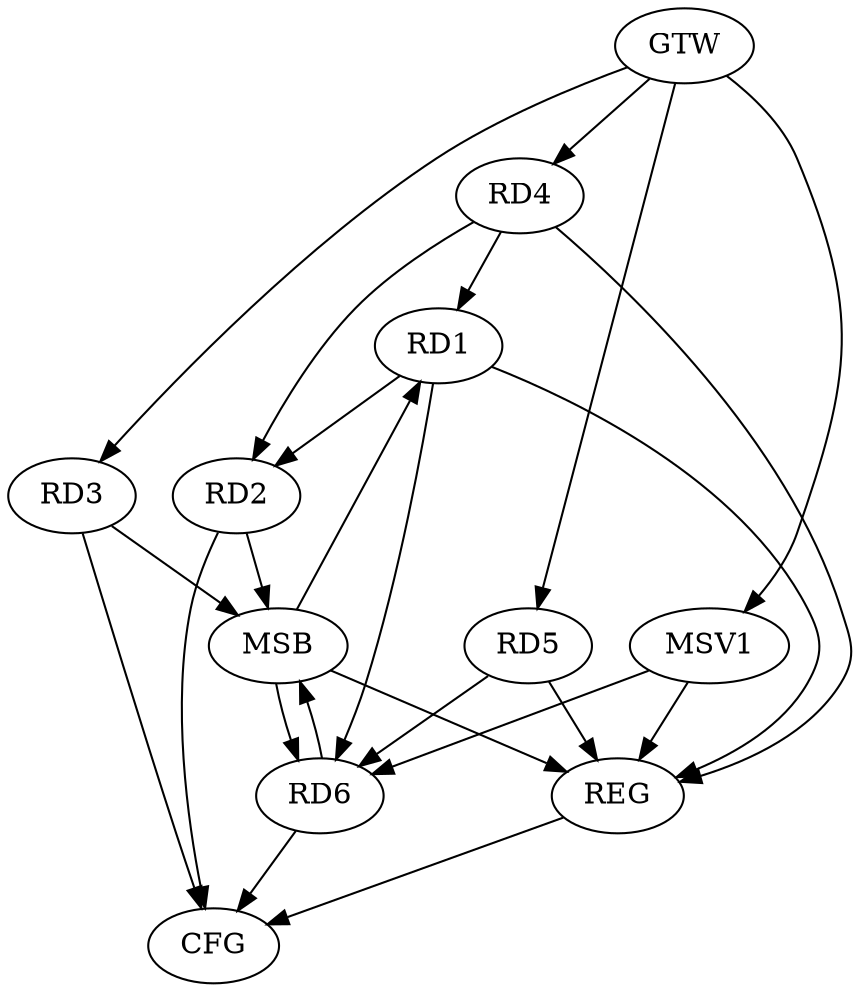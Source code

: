 strict digraph G {
  RD1 [ label="RD1" ];
  RD2 [ label="RD2" ];
  RD3 [ label="RD3" ];
  RD4 [ label="RD4" ];
  RD5 [ label="RD5" ];
  RD6 [ label="RD6" ];
  GTW [ label="GTW" ];
  REG [ label="REG" ];
  MSB [ label="MSB" ];
  CFG [ label="CFG" ];
  MSV1 [ label="MSV1" ];
  RD1 -> RD2;
  RD4 -> RD1;
  RD1 -> RD6;
  RD4 -> RD2;
  RD5 -> RD6;
  GTW -> RD3;
  GTW -> RD4;
  GTW -> RD5;
  RD1 -> REG;
  RD4 -> REG;
  RD5 -> REG;
  RD2 -> MSB;
  MSB -> REG;
  RD3 -> MSB;
  MSB -> RD6;
  RD6 -> MSB;
  MSB -> RD1;
  RD2 -> CFG;
  RD6 -> CFG;
  RD3 -> CFG;
  REG -> CFG;
  MSV1 -> RD6;
  GTW -> MSV1;
  MSV1 -> REG;
}
